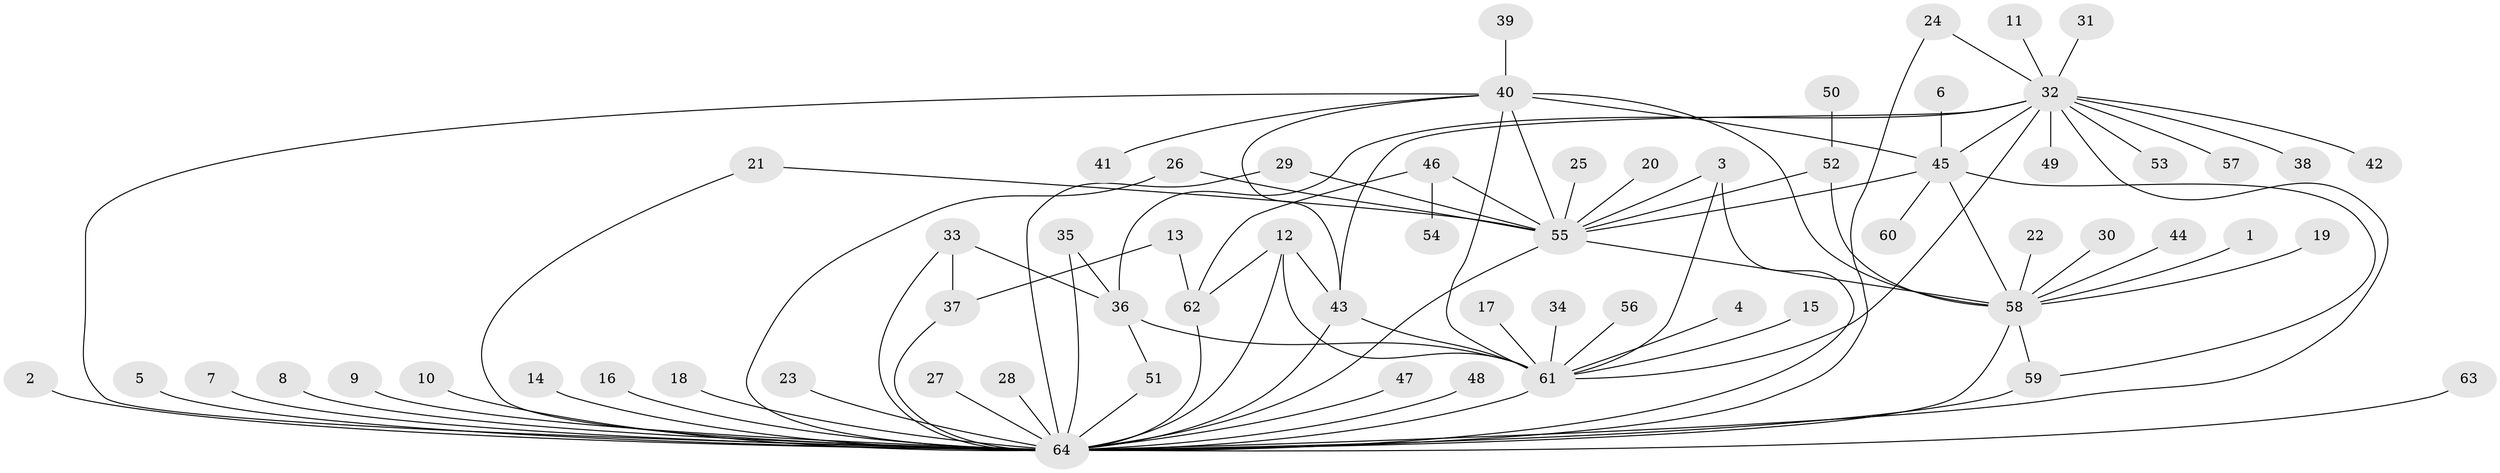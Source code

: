 // original degree distribution, {42: 0.0078125, 15: 0.0078125, 5: 0.046875, 17: 0.0078125, 7: 0.015625, 12: 0.0078125, 1: 0.484375, 2: 0.2421875, 6: 0.0078125, 9: 0.0078125, 4: 0.0234375, 10: 0.0078125, 11: 0.0078125, 3: 0.125}
// Generated by graph-tools (version 1.1) at 2025/50/03/09/25 03:50:00]
// undirected, 64 vertices, 93 edges
graph export_dot {
graph [start="1"]
  node [color=gray90,style=filled];
  1;
  2;
  3;
  4;
  5;
  6;
  7;
  8;
  9;
  10;
  11;
  12;
  13;
  14;
  15;
  16;
  17;
  18;
  19;
  20;
  21;
  22;
  23;
  24;
  25;
  26;
  27;
  28;
  29;
  30;
  31;
  32;
  33;
  34;
  35;
  36;
  37;
  38;
  39;
  40;
  41;
  42;
  43;
  44;
  45;
  46;
  47;
  48;
  49;
  50;
  51;
  52;
  53;
  54;
  55;
  56;
  57;
  58;
  59;
  60;
  61;
  62;
  63;
  64;
  1 -- 58 [weight=1.0];
  2 -- 64 [weight=1.0];
  3 -- 55 [weight=1.0];
  3 -- 61 [weight=1.0];
  3 -- 64 [weight=1.0];
  4 -- 61 [weight=1.0];
  5 -- 64 [weight=1.0];
  6 -- 45 [weight=1.0];
  7 -- 64 [weight=1.0];
  8 -- 64 [weight=1.0];
  9 -- 64 [weight=1.0];
  10 -- 64 [weight=1.0];
  11 -- 32 [weight=1.0];
  12 -- 43 [weight=1.0];
  12 -- 61 [weight=1.0];
  12 -- 62 [weight=1.0];
  12 -- 64 [weight=1.0];
  13 -- 37 [weight=1.0];
  13 -- 62 [weight=1.0];
  14 -- 64 [weight=1.0];
  15 -- 61 [weight=1.0];
  16 -- 64 [weight=1.0];
  17 -- 61 [weight=1.0];
  18 -- 64 [weight=1.0];
  19 -- 58 [weight=1.0];
  20 -- 55 [weight=1.0];
  21 -- 55 [weight=1.0];
  21 -- 64 [weight=1.0];
  22 -- 58 [weight=1.0];
  23 -- 64 [weight=1.0];
  24 -- 32 [weight=1.0];
  24 -- 64 [weight=1.0];
  25 -- 55 [weight=1.0];
  26 -- 55 [weight=1.0];
  26 -- 64 [weight=1.0];
  27 -- 64 [weight=1.0];
  28 -- 64 [weight=1.0];
  29 -- 55 [weight=1.0];
  29 -- 64 [weight=2.0];
  30 -- 58 [weight=1.0];
  31 -- 32 [weight=1.0];
  32 -- 36 [weight=1.0];
  32 -- 38 [weight=1.0];
  32 -- 42 [weight=1.0];
  32 -- 43 [weight=1.0];
  32 -- 45 [weight=1.0];
  32 -- 49 [weight=1.0];
  32 -- 53 [weight=1.0];
  32 -- 57 [weight=1.0];
  32 -- 61 [weight=1.0];
  32 -- 64 [weight=1.0];
  33 -- 36 [weight=1.0];
  33 -- 37 [weight=1.0];
  33 -- 64 [weight=1.0];
  34 -- 61 [weight=1.0];
  35 -- 36 [weight=1.0];
  35 -- 64 [weight=1.0];
  36 -- 51 [weight=1.0];
  36 -- 61 [weight=1.0];
  37 -- 64 [weight=1.0];
  39 -- 40 [weight=1.0];
  40 -- 41 [weight=1.0];
  40 -- 43 [weight=1.0];
  40 -- 45 [weight=1.0];
  40 -- 55 [weight=1.0];
  40 -- 58 [weight=2.0];
  40 -- 61 [weight=1.0];
  40 -- 64 [weight=1.0];
  43 -- 61 [weight=1.0];
  43 -- 64 [weight=1.0];
  44 -- 58 [weight=1.0];
  45 -- 55 [weight=1.0];
  45 -- 58 [weight=1.0];
  45 -- 59 [weight=1.0];
  45 -- 60 [weight=1.0];
  46 -- 54 [weight=1.0];
  46 -- 55 [weight=1.0];
  46 -- 62 [weight=1.0];
  47 -- 64 [weight=1.0];
  48 -- 64 [weight=1.0];
  50 -- 52 [weight=1.0];
  51 -- 64 [weight=1.0];
  52 -- 55 [weight=1.0];
  52 -- 58 [weight=1.0];
  55 -- 58 [weight=1.0];
  55 -- 64 [weight=1.0];
  56 -- 61 [weight=1.0];
  58 -- 59 [weight=1.0];
  58 -- 64 [weight=1.0];
  59 -- 64 [weight=1.0];
  61 -- 64 [weight=2.0];
  62 -- 64 [weight=1.0];
  63 -- 64 [weight=1.0];
}

